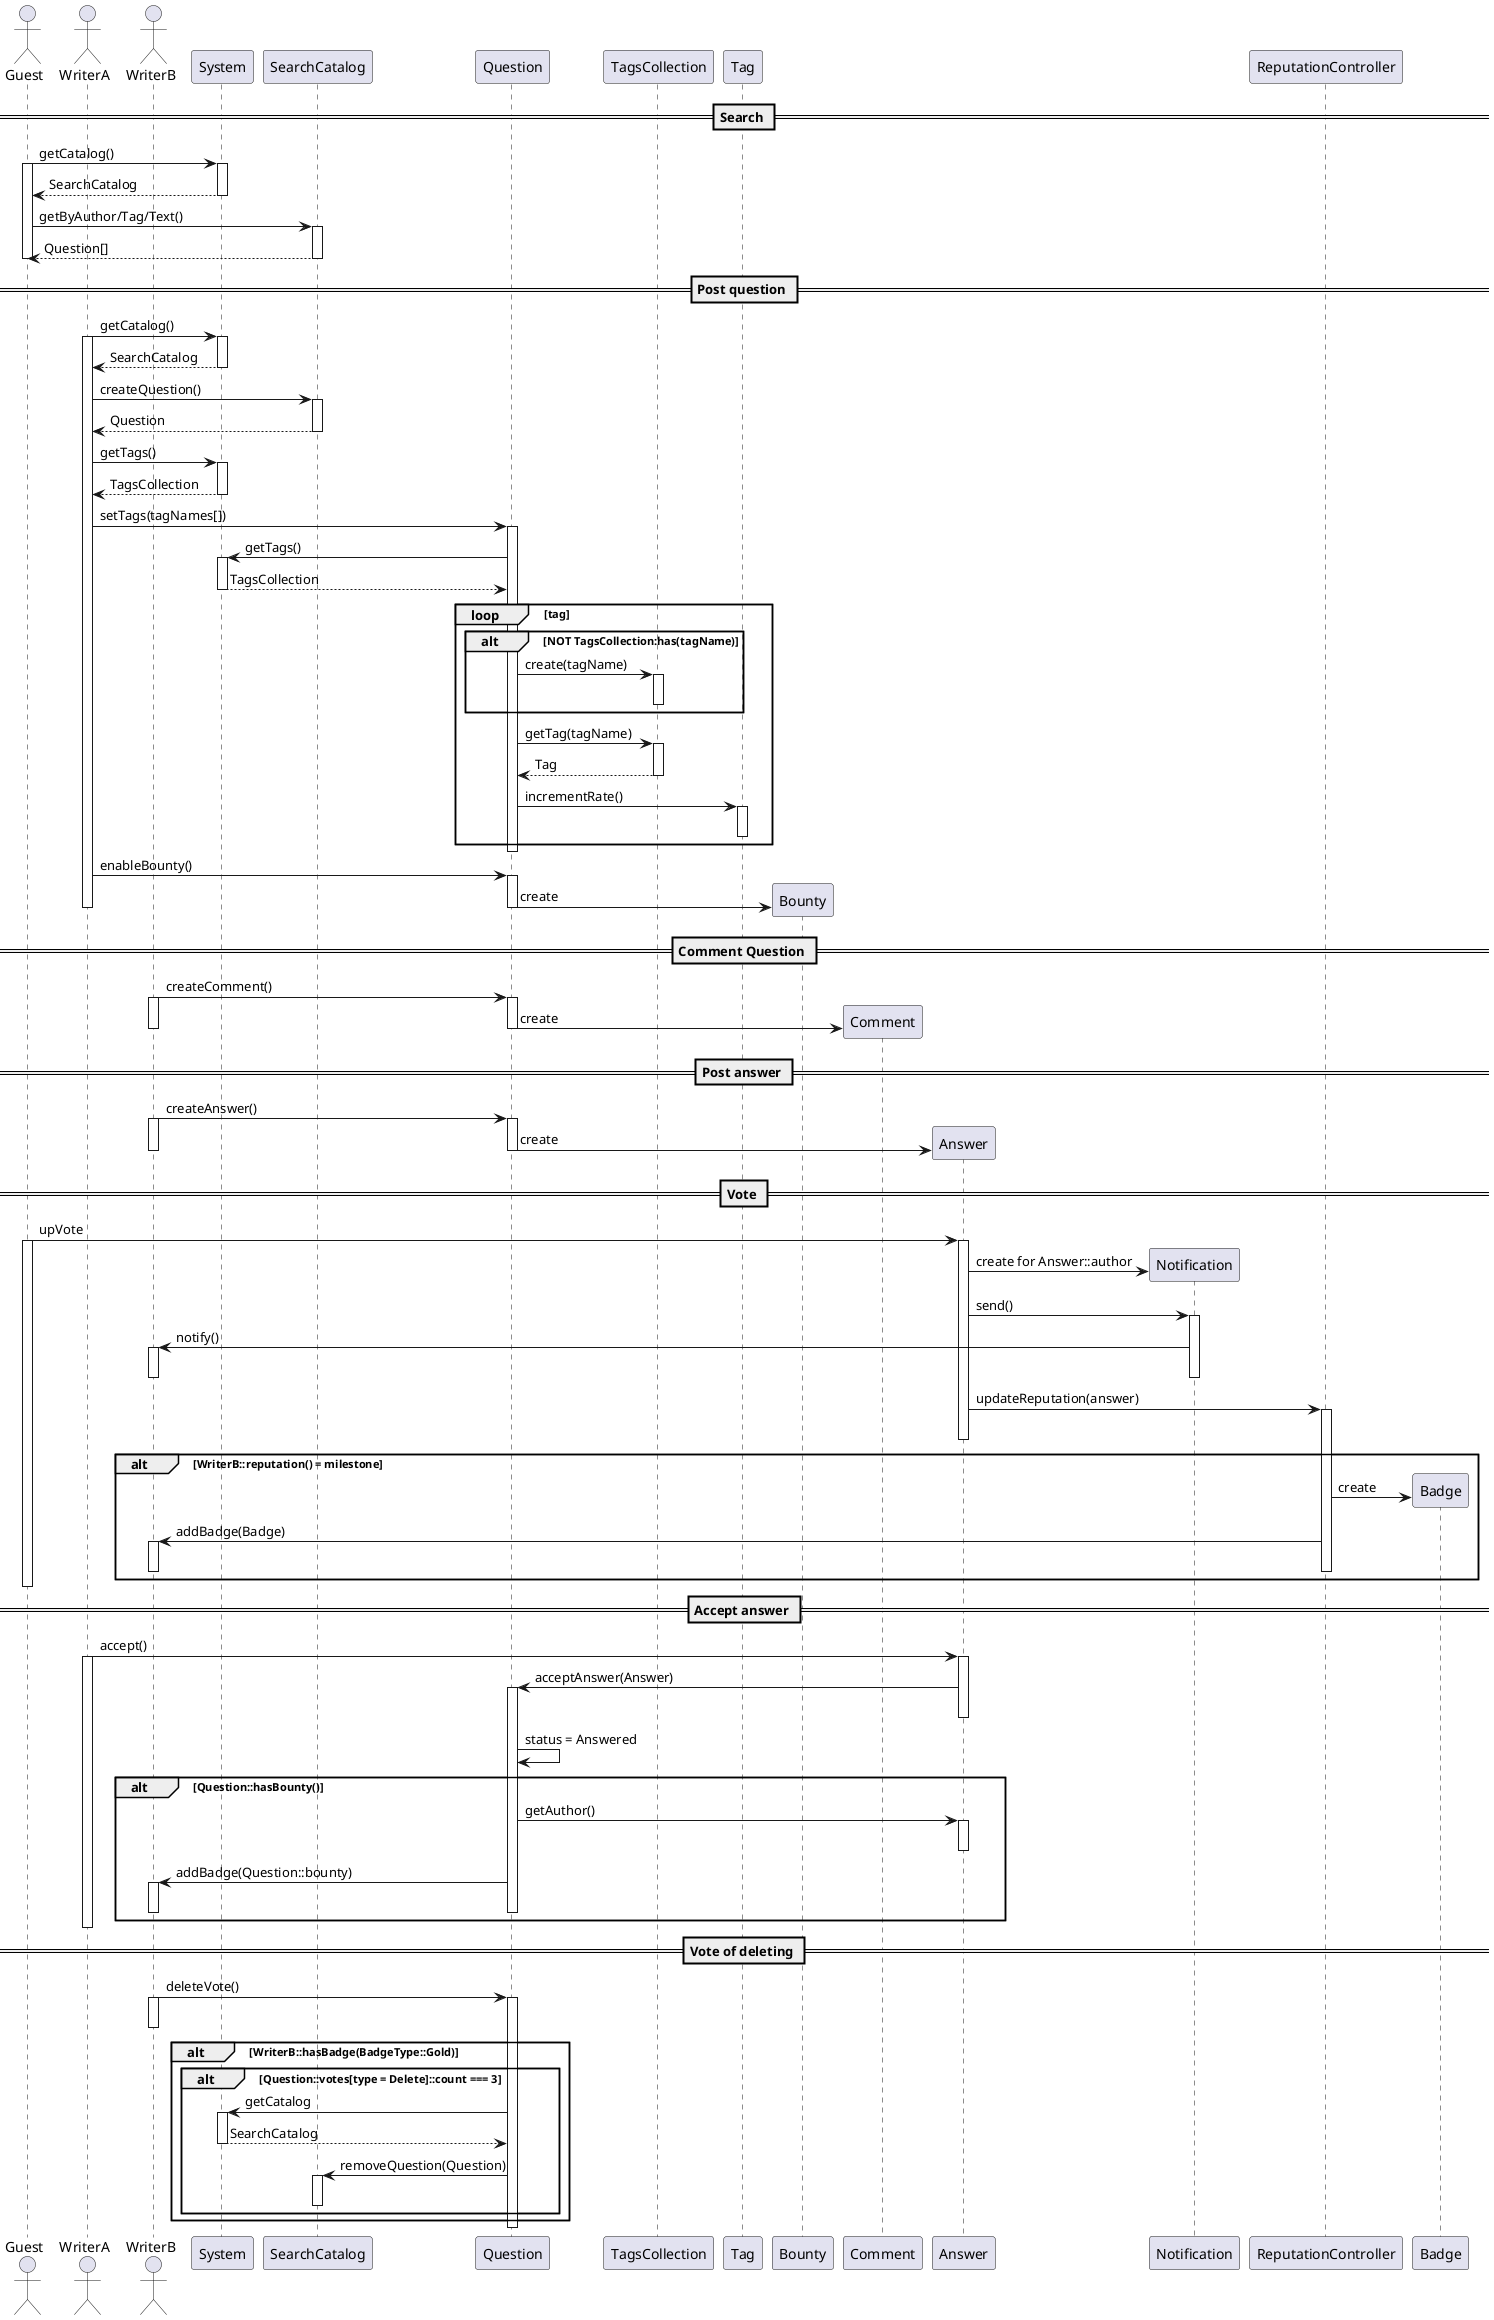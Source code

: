 @startuml
actor Guest
actor WriterA
actor WriterB

== Search ==

Guest -> System++: getCatalog()
Guest++
Guest <-- System--: SearchCatalog
Guest -> SearchCatalog++: getByAuthor/Tag/Text()
Guest <-- SearchCatalog--: Question[]
Guest--

== Post question ==

WriterA -> System++: getCatalog()
WriterA++
WriterA <-- System--: SearchCatalog

WriterA -> SearchCatalog++: createQuestion()
WriterA <-- SearchCatalog--: Question

WriterA -> System++: getTags()
WriterA <-- System--: TagsCollection
WriterA -> Question++: setTags(tagNames[])
        Question -> System++: getTags()
        Question <-- System--: TagsCollection
        loop tag
            alt NOT TagsCollection:has(tagName)
                Question -> TagsCollection++: create(tagName)
                TagsCollection--
            end
            Question -> TagsCollection++: getTag(tagName)
            Question <-- TagsCollection--: Tag
            Question -> Tag++: incrementRate()
                Tag--
        end
Question--

WriterA -> Question++: enableBounty()
Question -> Bounty**: create
Question--
WriterA--

== Comment Question ==
WriterB -> Question++: createComment()
WriterB++
    Question -> Comment**: create
    Question--
WriterB--

== Post answer ==

WriterB -> Question++:createAnswer()
WriterB++
    Question -> Answer**: create
WriterB--
Question--


== Vote ==

Guest -> Answer++: upVote
Guest++
    Answer -> Notification**: create for Answer::author
    Answer -> Notification++: send()
        Notification -> WriterB++: notify()
        WriterB--
    Notification--
    Answer -> ReputationController++: updateReputation(answer)
    Answer--
        alt WriterB::reputation() = milestone
            ReputationController -> Badge**: create
            ReputationController -> WriterB++: addBadge(Badge)
            WriterB--
            ReputationController--
        end
Guest--

== Accept answer ==

WriterA -> Answer++: accept()
WriterA++
    Answer -> Question++: acceptAnswer(Answer)
    Answer--
        Question -> Question: status = Answered
            alt Question::hasBounty()
                Question -> Answer++: getAuthor()
                Answer--
                Question -> WriterB++: addBadge(Question::bounty)
                WriterB--
                Question--
            end
WriterA--

== Vote of deleting ==

WriterB -> Question++: deleteVote()
WriterB++
WriterB--
    alt WriterB::hasBadge(BadgeType::Gold)
        alt Question::votes[type = Delete]::count === 3
            Question -> System++: getCatalog
            Question <-- System--: SearchCatalog
            Question -> SearchCatalog++: removeQuestion(Question)
                SearchCatalog--
        end
    end
Question--
@enduml
